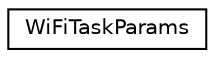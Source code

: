 digraph "Gráfico de Hierarquia de Classes"
{
 // LATEX_PDF_SIZE
  edge [fontname="Helvetica",fontsize="10",labelfontname="Helvetica",labelfontsize="10"];
  node [fontname="Helvetica",fontsize="10",shape=record];
  rankdir="LR";
  Node0 [label="WiFiTaskParams",height=0.2,width=0.4,color="black", fillcolor="white", style="filled",URL="$structWiFiTaskParams.html",tooltip=" "];
}

